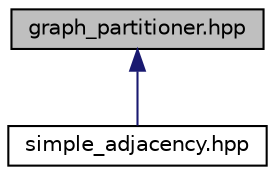 digraph "graph_partitioner.hpp"
{
  edge [fontname="Helvetica",fontsize="10",labelfontname="Helvetica",labelfontsize="10"];
  node [fontname="Helvetica",fontsize="10",shape=record];
  Node1 [label="graph_partitioner.hpp",height=0.2,width=0.4,color="black", fillcolor="grey75", style="filled" fontcolor="black"];
  Node1 -> Node2 [dir="back",color="midnightblue",fontsize="10",style="solid",fontname="Helvetica"];
  Node2 [label="simple_adjacency.hpp",height=0.2,width=0.4,color="black", fillcolor="white", style="filled",URL="$simple__adjacency_8hpp.html",tooltip="An inline function for creating a simple AdjacencyList instance. "];
}
